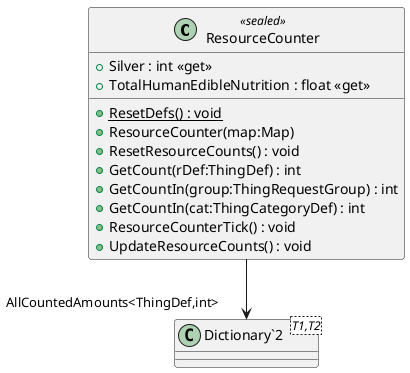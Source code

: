 @startuml
class ResourceCounter <<sealed>> {
    + Silver : int <<get>>
    + TotalHumanEdibleNutrition : float <<get>>
    + {static} ResetDefs() : void
    + ResourceCounter(map:Map)
    + ResetResourceCounts() : void
    + GetCount(rDef:ThingDef) : int
    + GetCountIn(group:ThingRequestGroup) : int
    + GetCountIn(cat:ThingCategoryDef) : int
    + ResourceCounterTick() : void
    + UpdateResourceCounts() : void
}
class "Dictionary`2"<T1,T2> {
}
ResourceCounter --> "AllCountedAmounts<ThingDef,int>" "Dictionary`2"
@enduml
